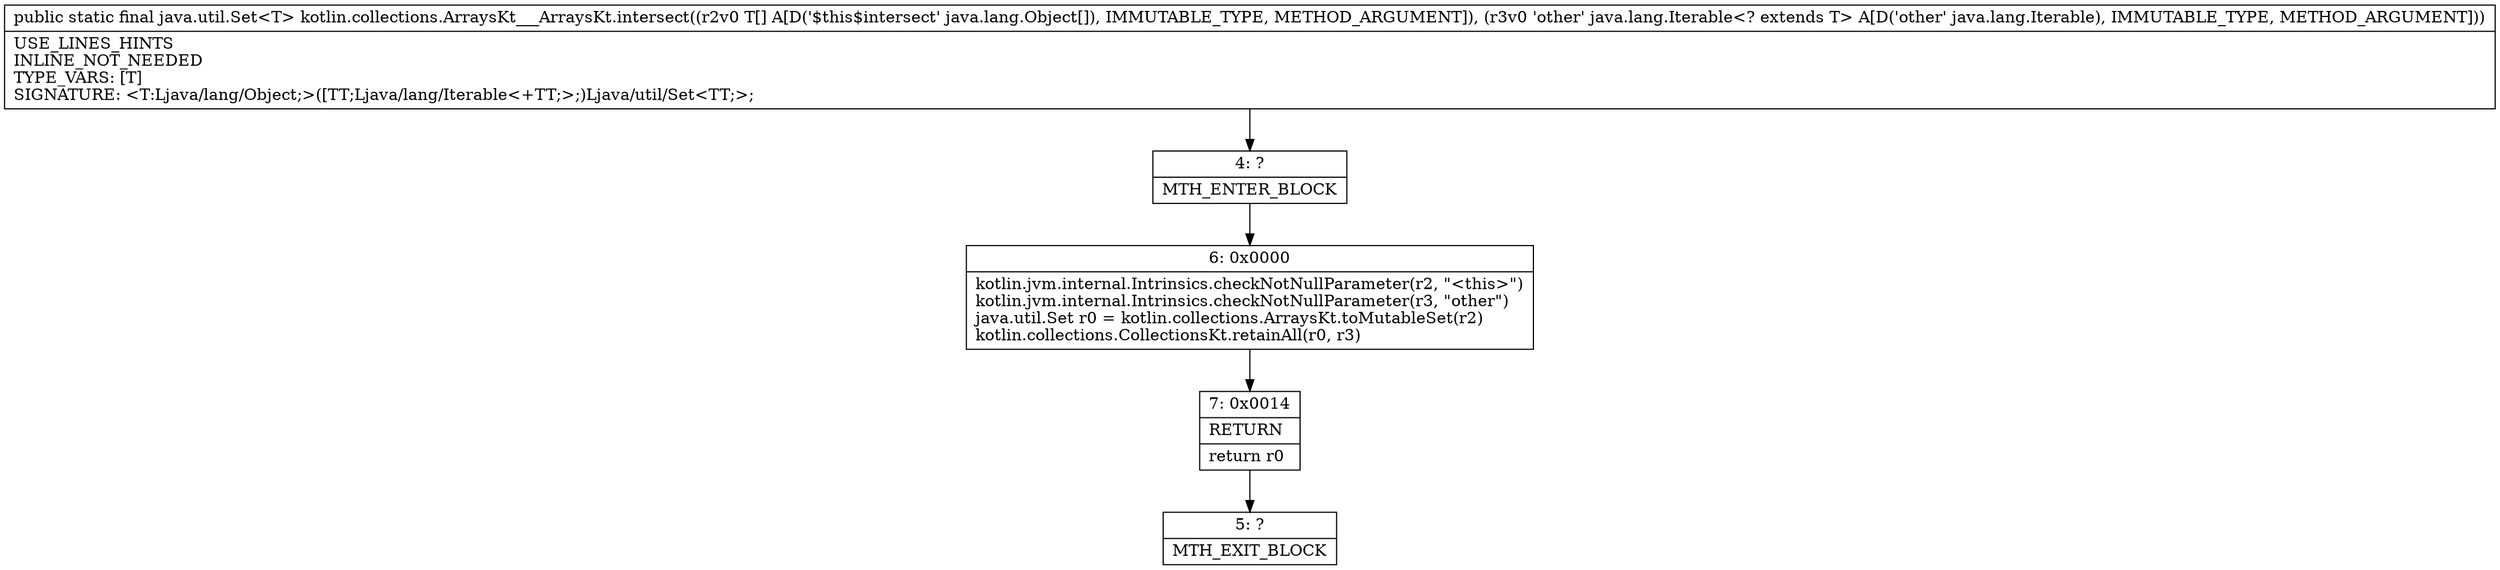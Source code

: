 digraph "CFG forkotlin.collections.ArraysKt___ArraysKt.intersect([Ljava\/lang\/Object;Ljava\/lang\/Iterable;)Ljava\/util\/Set;" {
Node_4 [shape=record,label="{4\:\ ?|MTH_ENTER_BLOCK\l}"];
Node_6 [shape=record,label="{6\:\ 0x0000|kotlin.jvm.internal.Intrinsics.checkNotNullParameter(r2, \"\<this\>\")\lkotlin.jvm.internal.Intrinsics.checkNotNullParameter(r3, \"other\")\ljava.util.Set r0 = kotlin.collections.ArraysKt.toMutableSet(r2)\lkotlin.collections.CollectionsKt.retainAll(r0, r3)\l}"];
Node_7 [shape=record,label="{7\:\ 0x0014|RETURN\l|return r0\l}"];
Node_5 [shape=record,label="{5\:\ ?|MTH_EXIT_BLOCK\l}"];
MethodNode[shape=record,label="{public static final java.util.Set\<T\> kotlin.collections.ArraysKt___ArraysKt.intersect((r2v0 T[] A[D('$this$intersect' java.lang.Object[]), IMMUTABLE_TYPE, METHOD_ARGUMENT]), (r3v0 'other' java.lang.Iterable\<? extends T\> A[D('other' java.lang.Iterable), IMMUTABLE_TYPE, METHOD_ARGUMENT]))  | USE_LINES_HINTS\lINLINE_NOT_NEEDED\lTYPE_VARS: [T]\lSIGNATURE: \<T:Ljava\/lang\/Object;\>([TT;Ljava\/lang\/Iterable\<+TT;\>;)Ljava\/util\/Set\<TT;\>;\l}"];
MethodNode -> Node_4;Node_4 -> Node_6;
Node_6 -> Node_7;
Node_7 -> Node_5;
}

